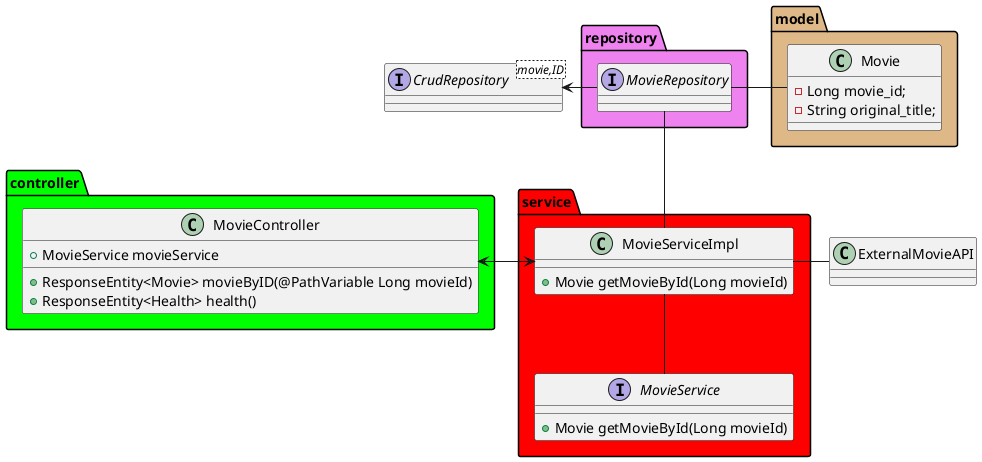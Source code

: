 @startuml


package controller <<Folder>> #lime{

    class MovieController{
    + MovieService movieService
    + ResponseEntity<Movie> movieByID(@PathVariable Long movieId)
    + ResponseEntity<Health> health()
    }

}


package model <<Folder>> #burlywood{

  class Movie{
  - Long movie_id;
  - String original_title;
    }

}

package repository <<Folder>> #violet {

  interface MovieRepository {

  }

}

package service <<Folder>> #red{

  interface MovieService{
  +Movie getMovieById(Long movieId)
  }
  class MovieServiceImpl{
    + Movie getMovieById(Long movieId)
  }

}
Interface CrudRepository<movie,ID>{

}

class ExternalMovieAPI{

    }

MovieController <-right-> MovieServiceImpl
MovieRepository -left-> CrudRepository

MovieServiceImpl -- MovieService
MovieServiceImpl -up- MovieRepository
MovieRepository -right- Movie
MovieServiceImpl -right- ExternalMovieAPI
@enduml
